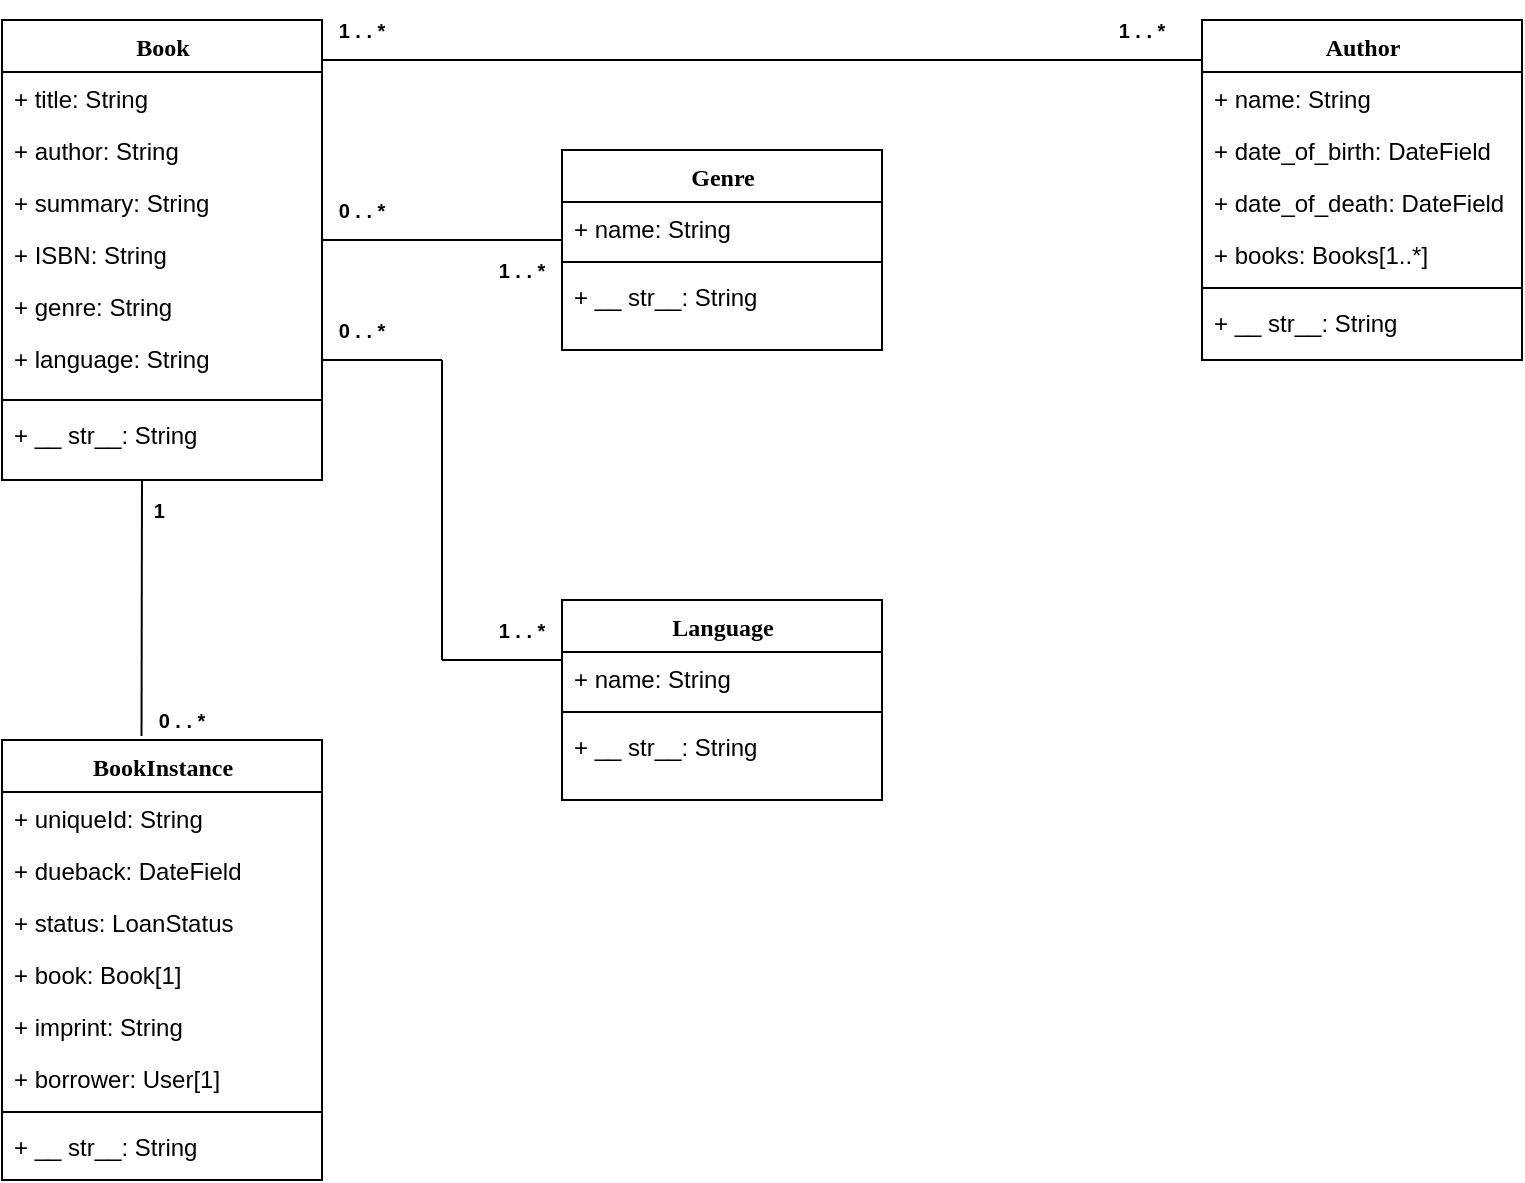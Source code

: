 <mxfile version="24.0.2" type="github">
  <diagram name="Page-1" id="9f46799a-70d6-7492-0946-bef42562c5a5">
    <mxGraphModel dx="1235" dy="665" grid="1" gridSize="10" guides="1" tooltips="1" connect="1" arrows="1" fold="1" page="1" pageScale="1" pageWidth="1100" pageHeight="850" background="none" math="0" shadow="0">
      <root>
        <mxCell id="0" />
        <mxCell id="1" parent="0" />
        <mxCell id="78961159f06e98e8-17" value="Book" style="swimlane;html=1;fontStyle=1;align=center;verticalAlign=top;childLayout=stackLayout;horizontal=1;startSize=26;horizontalStack=0;resizeParent=1;resizeLast=0;collapsible=1;marginBottom=0;swimlaneFillColor=#ffffff;rounded=0;shadow=0;comic=0;labelBackgroundColor=none;strokeWidth=1;fillColor=none;fontFamily=Verdana;fontSize=12" parent="1" vertex="1">
          <mxGeometry x="200" y="60" width="160" height="230" as="geometry">
            <mxRectangle x="90" y="83" width="110" height="30" as="alternateBounds" />
          </mxGeometry>
        </mxCell>
        <mxCell id="78961159f06e98e8-21" value="+ title: String" style="text;html=1;strokeColor=none;fillColor=none;align=left;verticalAlign=top;spacingLeft=4;spacingRight=4;whiteSpace=wrap;overflow=hidden;rotatable=0;points=[[0,0.5],[1,0.5]];portConstraint=eastwest;" parent="78961159f06e98e8-17" vertex="1">
          <mxGeometry y="26" width="160" height="26" as="geometry" />
        </mxCell>
        <mxCell id="78961159f06e98e8-23" value="+ author: String" style="text;html=1;strokeColor=none;fillColor=none;align=left;verticalAlign=top;spacingLeft=4;spacingRight=4;whiteSpace=wrap;overflow=hidden;rotatable=0;points=[[0,0.5],[1,0.5]];portConstraint=eastwest;" parent="78961159f06e98e8-17" vertex="1">
          <mxGeometry y="52" width="160" height="26" as="geometry" />
        </mxCell>
        <mxCell id="78961159f06e98e8-25" value="+ summary: String" style="text;html=1;strokeColor=none;fillColor=none;align=left;verticalAlign=top;spacingLeft=4;spacingRight=4;whiteSpace=wrap;overflow=hidden;rotatable=0;points=[[0,0.5],[1,0.5]];portConstraint=eastwest;" parent="78961159f06e98e8-17" vertex="1">
          <mxGeometry y="78" width="160" height="26" as="geometry" />
        </mxCell>
        <mxCell id="78961159f06e98e8-26" value="+ ISBN: String" style="text;html=1;strokeColor=none;fillColor=none;align=left;verticalAlign=top;spacingLeft=4;spacingRight=4;whiteSpace=wrap;overflow=hidden;rotatable=0;points=[[0,0.5],[1,0.5]];portConstraint=eastwest;" parent="78961159f06e98e8-17" vertex="1">
          <mxGeometry y="104" width="160" height="26" as="geometry" />
        </mxCell>
        <mxCell id="aJ1lrCvlewTxfyIfnE-e-18" value="+ genre: String" style="text;html=1;strokeColor=none;fillColor=none;align=left;verticalAlign=top;spacingLeft=4;spacingRight=4;whiteSpace=wrap;overflow=hidden;rotatable=0;points=[[0,0.5],[1,0.5]];portConstraint=eastwest;" vertex="1" parent="78961159f06e98e8-17">
          <mxGeometry y="130" width="160" height="26" as="geometry" />
        </mxCell>
        <mxCell id="78961159f06e98e8-24" value="+ language: String" style="text;html=1;strokeColor=none;fillColor=none;align=left;verticalAlign=top;spacingLeft=4;spacingRight=4;whiteSpace=wrap;overflow=hidden;rotatable=0;points=[[0,0.5],[1,0.5]];portConstraint=eastwest;" parent="78961159f06e98e8-17" vertex="1">
          <mxGeometry y="156" width="160" height="30" as="geometry" />
        </mxCell>
        <mxCell id="78961159f06e98e8-19" value="" style="line;html=1;strokeWidth=1;fillColor=none;align=left;verticalAlign=middle;spacingTop=-1;spacingLeft=3;spacingRight=3;rotatable=0;labelPosition=right;points=[];portConstraint=eastwest;" parent="78961159f06e98e8-17" vertex="1">
          <mxGeometry y="186" width="160" height="8" as="geometry" />
        </mxCell>
        <mxCell id="78961159f06e98e8-20" value="+ __ str__: String" style="text;html=1;strokeColor=none;fillColor=none;align=left;verticalAlign=top;spacingLeft=4;spacingRight=4;whiteSpace=wrap;overflow=hidden;rotatable=0;points=[[0,0.5],[1,0.5]];portConstraint=eastwest;" parent="78961159f06e98e8-17" vertex="1">
          <mxGeometry y="194" width="160" height="26" as="geometry" />
        </mxCell>
        <mxCell id="aJ1lrCvlewTxfyIfnE-e-1" value="BookInstance" style="swimlane;html=1;fontStyle=1;align=center;verticalAlign=top;childLayout=stackLayout;horizontal=1;startSize=26;horizontalStack=0;resizeParent=1;resizeLast=0;collapsible=1;marginBottom=0;swimlaneFillColor=#ffffff;rounded=0;shadow=0;comic=0;labelBackgroundColor=none;strokeWidth=1;fillColor=none;fontFamily=Verdana;fontSize=12" vertex="1" parent="1">
          <mxGeometry x="200" y="420" width="160" height="220" as="geometry">
            <mxRectangle x="90" y="83" width="110" height="30" as="alternateBounds" />
          </mxGeometry>
        </mxCell>
        <mxCell id="aJ1lrCvlewTxfyIfnE-e-2" value="+ uniqueId: String" style="text;html=1;strokeColor=none;fillColor=none;align=left;verticalAlign=top;spacingLeft=4;spacingRight=4;whiteSpace=wrap;overflow=hidden;rotatable=0;points=[[0,0.5],[1,0.5]];portConstraint=eastwest;" vertex="1" parent="aJ1lrCvlewTxfyIfnE-e-1">
          <mxGeometry y="26" width="160" height="26" as="geometry" />
        </mxCell>
        <mxCell id="aJ1lrCvlewTxfyIfnE-e-3" value="+ dueback: DateField" style="text;html=1;strokeColor=none;fillColor=none;align=left;verticalAlign=top;spacingLeft=4;spacingRight=4;whiteSpace=wrap;overflow=hidden;rotatable=0;points=[[0,0.5],[1,0.5]];portConstraint=eastwest;" vertex="1" parent="aJ1lrCvlewTxfyIfnE-e-1">
          <mxGeometry y="52" width="160" height="26" as="geometry" />
        </mxCell>
        <mxCell id="aJ1lrCvlewTxfyIfnE-e-24" value="+ status: LoanStatus" style="text;html=1;strokeColor=none;fillColor=none;align=left;verticalAlign=top;spacingLeft=4;spacingRight=4;whiteSpace=wrap;overflow=hidden;rotatable=0;points=[[0,0.5],[1,0.5]];portConstraint=eastwest;" vertex="1" parent="aJ1lrCvlewTxfyIfnE-e-1">
          <mxGeometry y="78" width="160" height="26" as="geometry" />
        </mxCell>
        <mxCell id="aJ1lrCvlewTxfyIfnE-e-4" value="+ book: Book[1]" style="text;html=1;strokeColor=none;fillColor=none;align=left;verticalAlign=top;spacingLeft=4;spacingRight=4;whiteSpace=wrap;overflow=hidden;rotatable=0;points=[[0,0.5],[1,0.5]];portConstraint=eastwest;" vertex="1" parent="aJ1lrCvlewTxfyIfnE-e-1">
          <mxGeometry y="104" width="160" height="26" as="geometry" />
        </mxCell>
        <mxCell id="aJ1lrCvlewTxfyIfnE-e-22" value="+ imprint: String" style="text;html=1;strokeColor=none;fillColor=none;align=left;verticalAlign=top;spacingLeft=4;spacingRight=4;whiteSpace=wrap;overflow=hidden;rotatable=0;points=[[0,0.5],[1,0.5]];portConstraint=eastwest;" vertex="1" parent="aJ1lrCvlewTxfyIfnE-e-1">
          <mxGeometry y="130" width="160" height="26" as="geometry" />
        </mxCell>
        <mxCell id="aJ1lrCvlewTxfyIfnE-e-25" value="+ borrower: User[1]" style="text;html=1;strokeColor=none;fillColor=none;align=left;verticalAlign=top;spacingLeft=4;spacingRight=4;whiteSpace=wrap;overflow=hidden;rotatable=0;points=[[0,0.5],[1,0.5]];portConstraint=eastwest;" vertex="1" parent="aJ1lrCvlewTxfyIfnE-e-1">
          <mxGeometry y="156" width="160" height="26" as="geometry" />
        </mxCell>
        <mxCell id="aJ1lrCvlewTxfyIfnE-e-7" value="" style="line;html=1;strokeWidth=1;fillColor=none;align=left;verticalAlign=middle;spacingTop=-1;spacingLeft=3;spacingRight=3;rotatable=0;labelPosition=right;points=[];portConstraint=eastwest;" vertex="1" parent="aJ1lrCvlewTxfyIfnE-e-1">
          <mxGeometry y="182" width="160" height="8" as="geometry" />
        </mxCell>
        <mxCell id="aJ1lrCvlewTxfyIfnE-e-28" value="+ __ str__: String" style="text;html=1;strokeColor=none;fillColor=none;align=left;verticalAlign=top;spacingLeft=4;spacingRight=4;whiteSpace=wrap;overflow=hidden;rotatable=0;points=[[0,0.5],[1,0.5]];portConstraint=eastwest;" vertex="1" parent="aJ1lrCvlewTxfyIfnE-e-1">
          <mxGeometry y="190" width="160" height="26" as="geometry" />
        </mxCell>
        <mxCell id="aJ1lrCvlewTxfyIfnE-e-9" value="Author" style="swimlane;html=1;fontStyle=1;align=center;verticalAlign=top;childLayout=stackLayout;horizontal=1;startSize=26;horizontalStack=0;resizeParent=1;resizeLast=0;collapsible=1;marginBottom=0;swimlaneFillColor=#ffffff;rounded=0;shadow=0;comic=0;labelBackgroundColor=none;strokeWidth=1;fillColor=none;fontFamily=Verdana;fontSize=12" vertex="1" parent="1">
          <mxGeometry x="800" y="60" width="160" height="170" as="geometry">
            <mxRectangle x="90" y="83" width="110" height="30" as="alternateBounds" />
          </mxGeometry>
        </mxCell>
        <mxCell id="aJ1lrCvlewTxfyIfnE-e-10" value="+ name: String" style="text;html=1;strokeColor=none;fillColor=none;align=left;verticalAlign=top;spacingLeft=4;spacingRight=4;whiteSpace=wrap;overflow=hidden;rotatable=0;points=[[0,0.5],[1,0.5]];portConstraint=eastwest;" vertex="1" parent="aJ1lrCvlewTxfyIfnE-e-9">
          <mxGeometry y="26" width="160" height="26" as="geometry" />
        </mxCell>
        <mxCell id="aJ1lrCvlewTxfyIfnE-e-11" value="+ date_of_birth: DateField" style="text;html=1;strokeColor=none;fillColor=none;align=left;verticalAlign=top;spacingLeft=4;spacingRight=4;whiteSpace=wrap;overflow=hidden;rotatable=0;points=[[0,0.5],[1,0.5]];portConstraint=eastwest;" vertex="1" parent="aJ1lrCvlewTxfyIfnE-e-9">
          <mxGeometry y="52" width="160" height="26" as="geometry" />
        </mxCell>
        <mxCell id="aJ1lrCvlewTxfyIfnE-e-12" value="+ date_of_death: DateField" style="text;html=1;strokeColor=none;fillColor=none;align=left;verticalAlign=top;spacingLeft=4;spacingRight=4;whiteSpace=wrap;overflow=hidden;rotatable=0;points=[[0,0.5],[1,0.5]];portConstraint=eastwest;" vertex="1" parent="aJ1lrCvlewTxfyIfnE-e-9">
          <mxGeometry y="78" width="160" height="26" as="geometry" />
        </mxCell>
        <mxCell id="aJ1lrCvlewTxfyIfnE-e-14" value="+ books: Books[1..*]" style="text;html=1;strokeColor=none;fillColor=none;align=left;verticalAlign=top;spacingLeft=4;spacingRight=4;whiteSpace=wrap;overflow=hidden;rotatable=0;points=[[0,0.5],[1,0.5]];portConstraint=eastwest;" vertex="1" parent="aJ1lrCvlewTxfyIfnE-e-9">
          <mxGeometry y="104" width="160" height="26" as="geometry" />
        </mxCell>
        <mxCell id="aJ1lrCvlewTxfyIfnE-e-15" value="" style="line;html=1;strokeWidth=1;fillColor=none;align=left;verticalAlign=middle;spacingTop=-1;spacingLeft=3;spacingRight=3;rotatable=0;labelPosition=right;points=[];portConstraint=eastwest;" vertex="1" parent="aJ1lrCvlewTxfyIfnE-e-9">
          <mxGeometry y="130" width="160" height="8" as="geometry" />
        </mxCell>
        <mxCell id="aJ1lrCvlewTxfyIfnE-e-39" value="+ __ str__: String" style="text;html=1;strokeColor=none;fillColor=none;align=left;verticalAlign=top;spacingLeft=4;spacingRight=4;whiteSpace=wrap;overflow=hidden;rotatable=0;points=[[0,0.5],[1,0.5]];portConstraint=eastwest;" vertex="1" parent="aJ1lrCvlewTxfyIfnE-e-9">
          <mxGeometry y="138" width="160" height="26" as="geometry" />
        </mxCell>
        <mxCell id="aJ1lrCvlewTxfyIfnE-e-29" value="Genre" style="swimlane;html=1;fontStyle=1;align=center;verticalAlign=top;childLayout=stackLayout;horizontal=1;startSize=26;horizontalStack=0;resizeParent=1;resizeLast=0;collapsible=1;marginBottom=0;swimlaneFillColor=#ffffff;rounded=0;shadow=0;comic=0;labelBackgroundColor=none;strokeWidth=1;fillColor=none;fontFamily=Verdana;fontSize=12" vertex="1" parent="1">
          <mxGeometry x="480" y="125" width="160" height="100" as="geometry">
            <mxRectangle x="90" y="83" width="110" height="30" as="alternateBounds" />
          </mxGeometry>
        </mxCell>
        <mxCell id="aJ1lrCvlewTxfyIfnE-e-30" value="+ name: String" style="text;html=1;strokeColor=none;fillColor=none;align=left;verticalAlign=top;spacingLeft=4;spacingRight=4;whiteSpace=wrap;overflow=hidden;rotatable=0;points=[[0,0.5],[1,0.5]];portConstraint=eastwest;" vertex="1" parent="aJ1lrCvlewTxfyIfnE-e-29">
          <mxGeometry y="26" width="160" height="26" as="geometry" />
        </mxCell>
        <mxCell id="aJ1lrCvlewTxfyIfnE-e-36" value="" style="line;html=1;strokeWidth=1;fillColor=none;align=left;verticalAlign=middle;spacingTop=-1;spacingLeft=3;spacingRight=3;rotatable=0;labelPosition=right;points=[];portConstraint=eastwest;" vertex="1" parent="aJ1lrCvlewTxfyIfnE-e-29">
          <mxGeometry y="52" width="160" height="8" as="geometry" />
        </mxCell>
        <mxCell id="aJ1lrCvlewTxfyIfnE-e-37" value="+ __ str__: String" style="text;html=1;strokeColor=none;fillColor=none;align=left;verticalAlign=top;spacingLeft=4;spacingRight=4;whiteSpace=wrap;overflow=hidden;rotatable=0;points=[[0,0.5],[1,0.5]];portConstraint=eastwest;" vertex="1" parent="aJ1lrCvlewTxfyIfnE-e-29">
          <mxGeometry y="60" width="160" height="26" as="geometry" />
        </mxCell>
        <mxCell id="aJ1lrCvlewTxfyIfnE-e-38" value="" style="endArrow=none;html=1;rounded=0;" edge="1" parent="1">
          <mxGeometry width="50" height="50" relative="1" as="geometry">
            <mxPoint x="360" y="170" as="sourcePoint" />
            <mxPoint x="480" y="170" as="targetPoint" />
          </mxGeometry>
        </mxCell>
        <mxCell id="aJ1lrCvlewTxfyIfnE-e-40" value="" style="endArrow=none;html=1;rounded=0;" edge="1" parent="1">
          <mxGeometry width="50" height="50" relative="1" as="geometry">
            <mxPoint x="360" y="80" as="sourcePoint" />
            <mxPoint x="800" y="80" as="targetPoint" />
          </mxGeometry>
        </mxCell>
        <mxCell id="aJ1lrCvlewTxfyIfnE-e-41" value="Language" style="swimlane;html=1;fontStyle=1;align=center;verticalAlign=top;childLayout=stackLayout;horizontal=1;startSize=26;horizontalStack=0;resizeParent=1;resizeLast=0;collapsible=1;marginBottom=0;swimlaneFillColor=#ffffff;rounded=0;shadow=0;comic=0;labelBackgroundColor=none;strokeWidth=1;fillColor=none;fontFamily=Verdana;fontSize=12" vertex="1" parent="1">
          <mxGeometry x="480" y="350" width="160" height="100" as="geometry">
            <mxRectangle x="90" y="83" width="110" height="30" as="alternateBounds" />
          </mxGeometry>
        </mxCell>
        <mxCell id="aJ1lrCvlewTxfyIfnE-e-42" value="+ name: String" style="text;html=1;strokeColor=none;fillColor=none;align=left;verticalAlign=top;spacingLeft=4;spacingRight=4;whiteSpace=wrap;overflow=hidden;rotatable=0;points=[[0,0.5],[1,0.5]];portConstraint=eastwest;" vertex="1" parent="aJ1lrCvlewTxfyIfnE-e-41">
          <mxGeometry y="26" width="160" height="26" as="geometry" />
        </mxCell>
        <mxCell id="aJ1lrCvlewTxfyIfnE-e-43" value="" style="line;html=1;strokeWidth=1;fillColor=none;align=left;verticalAlign=middle;spacingTop=-1;spacingLeft=3;spacingRight=3;rotatable=0;labelPosition=right;points=[];portConstraint=eastwest;" vertex="1" parent="aJ1lrCvlewTxfyIfnE-e-41">
          <mxGeometry y="52" width="160" height="8" as="geometry" />
        </mxCell>
        <mxCell id="aJ1lrCvlewTxfyIfnE-e-44" value="+ __ str__: String" style="text;html=1;strokeColor=none;fillColor=none;align=left;verticalAlign=top;spacingLeft=4;spacingRight=4;whiteSpace=wrap;overflow=hidden;rotatable=0;points=[[0,0.5],[1,0.5]];portConstraint=eastwest;" vertex="1" parent="aJ1lrCvlewTxfyIfnE-e-41">
          <mxGeometry y="60" width="160" height="26" as="geometry" />
        </mxCell>
        <mxCell id="aJ1lrCvlewTxfyIfnE-e-45" value="" style="endArrow=none;html=1;rounded=0;exitX=0.436;exitY=-0.009;exitDx=0;exitDy=0;exitPerimeter=0;" edge="1" parent="1" source="aJ1lrCvlewTxfyIfnE-e-1">
          <mxGeometry width="50" height="50" relative="1" as="geometry">
            <mxPoint x="220" y="340" as="sourcePoint" />
            <mxPoint x="270" y="290" as="targetPoint" />
          </mxGeometry>
        </mxCell>
        <mxCell id="aJ1lrCvlewTxfyIfnE-e-47" value="" style="endArrow=none;html=1;rounded=0;" edge="1" parent="1">
          <mxGeometry width="50" height="50" relative="1" as="geometry">
            <mxPoint x="360" y="230" as="sourcePoint" />
            <mxPoint x="420" y="230" as="targetPoint" />
          </mxGeometry>
        </mxCell>
        <mxCell id="aJ1lrCvlewTxfyIfnE-e-48" value="" style="endArrow=none;html=1;rounded=0;" edge="1" parent="1">
          <mxGeometry width="50" height="50" relative="1" as="geometry">
            <mxPoint x="420" y="380" as="sourcePoint" />
            <mxPoint x="420" y="230" as="targetPoint" />
          </mxGeometry>
        </mxCell>
        <mxCell id="aJ1lrCvlewTxfyIfnE-e-49" value="" style="endArrow=none;html=1;rounded=0;" edge="1" parent="1">
          <mxGeometry width="50" height="50" relative="1" as="geometry">
            <mxPoint x="420" y="380" as="sourcePoint" />
            <mxPoint x="480" y="380" as="targetPoint" />
          </mxGeometry>
        </mxCell>
        <mxCell id="aJ1lrCvlewTxfyIfnE-e-50" value="&lt;b&gt;&lt;font style=&quot;font-size: 10px;&quot;&gt;1 . . *&lt;/font&gt;&lt;/b&gt;" style="text;html=1;align=center;verticalAlign=middle;whiteSpace=wrap;rounded=0;" vertex="1" parent="1">
          <mxGeometry x="350" y="50" width="60" height="30" as="geometry" />
        </mxCell>
        <mxCell id="aJ1lrCvlewTxfyIfnE-e-51" value="&lt;b&gt;&lt;font style=&quot;font-size: 10px;&quot;&gt;1 . . *&lt;/font&gt;&lt;/b&gt;" style="text;html=1;align=center;verticalAlign=middle;whiteSpace=wrap;rounded=0;" vertex="1" parent="1">
          <mxGeometry x="740" y="50" width="60" height="30" as="geometry" />
        </mxCell>
        <mxCell id="aJ1lrCvlewTxfyIfnE-e-52" value="&lt;b&gt;&lt;font style=&quot;font-size: 10px;&quot;&gt;0 . . *&lt;/font&gt;&lt;/b&gt;" style="text;html=1;align=center;verticalAlign=middle;whiteSpace=wrap;rounded=0;" vertex="1" parent="1">
          <mxGeometry x="350" y="140" width="60" height="30" as="geometry" />
        </mxCell>
        <mxCell id="aJ1lrCvlewTxfyIfnE-e-53" value="&lt;b&gt;&lt;font style=&quot;font-size: 10px;&quot;&gt;1 . . *&lt;/font&gt;&lt;/b&gt;" style="text;html=1;align=center;verticalAlign=middle;whiteSpace=wrap;rounded=0;" vertex="1" parent="1">
          <mxGeometry x="430" y="170" width="60" height="30" as="geometry" />
        </mxCell>
        <mxCell id="aJ1lrCvlewTxfyIfnE-e-54" value="&lt;b&gt;&lt;font style=&quot;font-size: 10px;&quot;&gt;0 . . *&lt;/font&gt;&lt;/b&gt;" style="text;html=1;align=center;verticalAlign=middle;whiteSpace=wrap;rounded=0;" vertex="1" parent="1">
          <mxGeometry x="350" y="200" width="60" height="30" as="geometry" />
        </mxCell>
        <mxCell id="aJ1lrCvlewTxfyIfnE-e-55" value="&lt;b&gt;&lt;font style=&quot;font-size: 10px;&quot;&gt;1 . . *&lt;/font&gt;&lt;/b&gt;" style="text;html=1;align=center;verticalAlign=middle;whiteSpace=wrap;rounded=0;" vertex="1" parent="1">
          <mxGeometry x="430" y="350" width="60" height="30" as="geometry" />
        </mxCell>
        <mxCell id="aJ1lrCvlewTxfyIfnE-e-56" value="&lt;b&gt;&lt;font style=&quot;font-size: 10px;&quot;&gt;1&amp;nbsp;&lt;/font&gt;&lt;/b&gt;" style="text;html=1;align=center;verticalAlign=middle;whiteSpace=wrap;rounded=0;" vertex="1" parent="1">
          <mxGeometry x="250" y="290" width="60" height="30" as="geometry" />
        </mxCell>
        <mxCell id="aJ1lrCvlewTxfyIfnE-e-57" value="&lt;b&gt;&lt;font style=&quot;font-size: 10px;&quot;&gt;0 . . *&lt;/font&gt;&lt;/b&gt;" style="text;html=1;align=center;verticalAlign=middle;whiteSpace=wrap;rounded=0;" vertex="1" parent="1">
          <mxGeometry x="260" y="395" width="60" height="30" as="geometry" />
        </mxCell>
      </root>
    </mxGraphModel>
  </diagram>
</mxfile>

